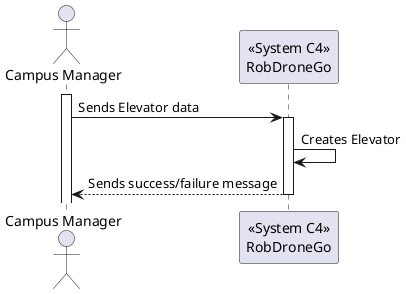 @startuml

actor "Campus Manager" as CM
participant "<<System C4>>\nRobDroneGo" as RDG

activate CM

CM -> RDG: Sends Elevator data
activate RDG
RDG -> RDG: Creates Elevator
RDG --> CM: Sends success/failure message
deactivate RDG


@enduml
